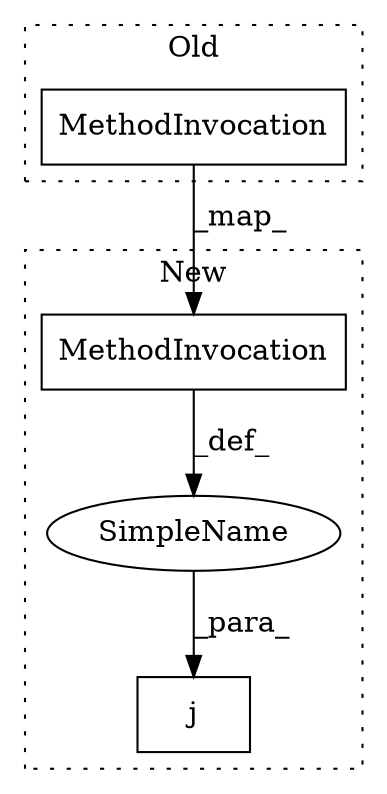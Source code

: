 digraph G {
subgraph cluster0 {
1 [label="MethodInvocation" a="32" s="14567,14585" l="8,1" shape="box"];
label = "Old";
style="dotted";
}
subgraph cluster1 {
2 [label="MethodInvocation" a="32" s="16307,16325" l="8,1" shape="box"];
3 [label="SimpleName" a="42" s="" l="" shape="ellipse"];
4 [label="j" a="106" s="16283" l="43" shape="box"];
label = "New";
style="dotted";
}
1 -> 2 [label="_map_"];
2 -> 3 [label="_def_"];
3 -> 4 [label="_para_"];
}